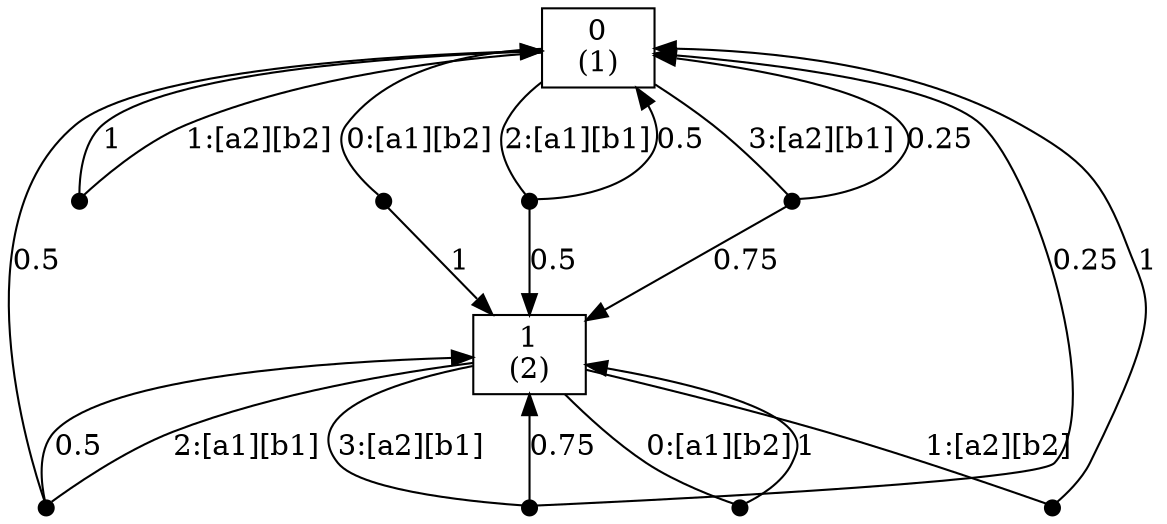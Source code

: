 digraph CSG {
node [label="",shape="box"];
0 [label="0\n(1)"];
0 -> n0_0  [label="0:[a1][b2]",arrowhead="none"];
n0_0 [ shape=point,width=0.1,height=0.1,label="" ];
n0_0 -> 1  [label="1"];
0 -> n0_1  [label="1:[a2][b2]",arrowhead="none"];
n0_1 [ shape=point,width=0.1,height=0.1,label="" ];
n0_1 -> 0  [label="1"];
0 -> n0_2  [label="2:[a1][b1]",arrowhead="none"];
n0_2 [ shape=point,width=0.1,height=0.1,label="" ];
n0_2 -> 0  [label="0.5"];
n0_2 -> 1  [label="0.5"];
0 -> n0_3  [label="3:[a2][b1]",arrowhead="none"];
n0_3 [ shape=point,width=0.1,height=0.1,label="" ];
n0_3 -> 0  [label="0.25"];
n0_3 -> 1  [label="0.75"];
1 [label="1\n(2)"];
1 -> n1_0  [label="0:[a1][b2]",arrowhead="none"];
n1_0 [ shape=point,width=0.1,height=0.1,label="" ];
n1_0 -> 1  [label="1"];
1 -> n1_1  [label="1:[a2][b2]",arrowhead="none"];
n1_1 [ shape=point,width=0.1,height=0.1,label="" ];
n1_1 -> 0  [label="1"];
1 -> n1_2  [label="2:[a1][b1]",arrowhead="none"];
n1_2 [ shape=point,width=0.1,height=0.1,label="" ];
n1_2 -> 0  [label="0.5"];
n1_2 -> 1  [label="0.5"];
1 -> n1_3  [label="3:[a2][b1]",arrowhead="none"];
n1_3 [ shape=point,width=0.1,height=0.1,label="" ];
n1_3 -> 0  [label="0.25"];
n1_3 -> 1  [label="0.75"];
}
